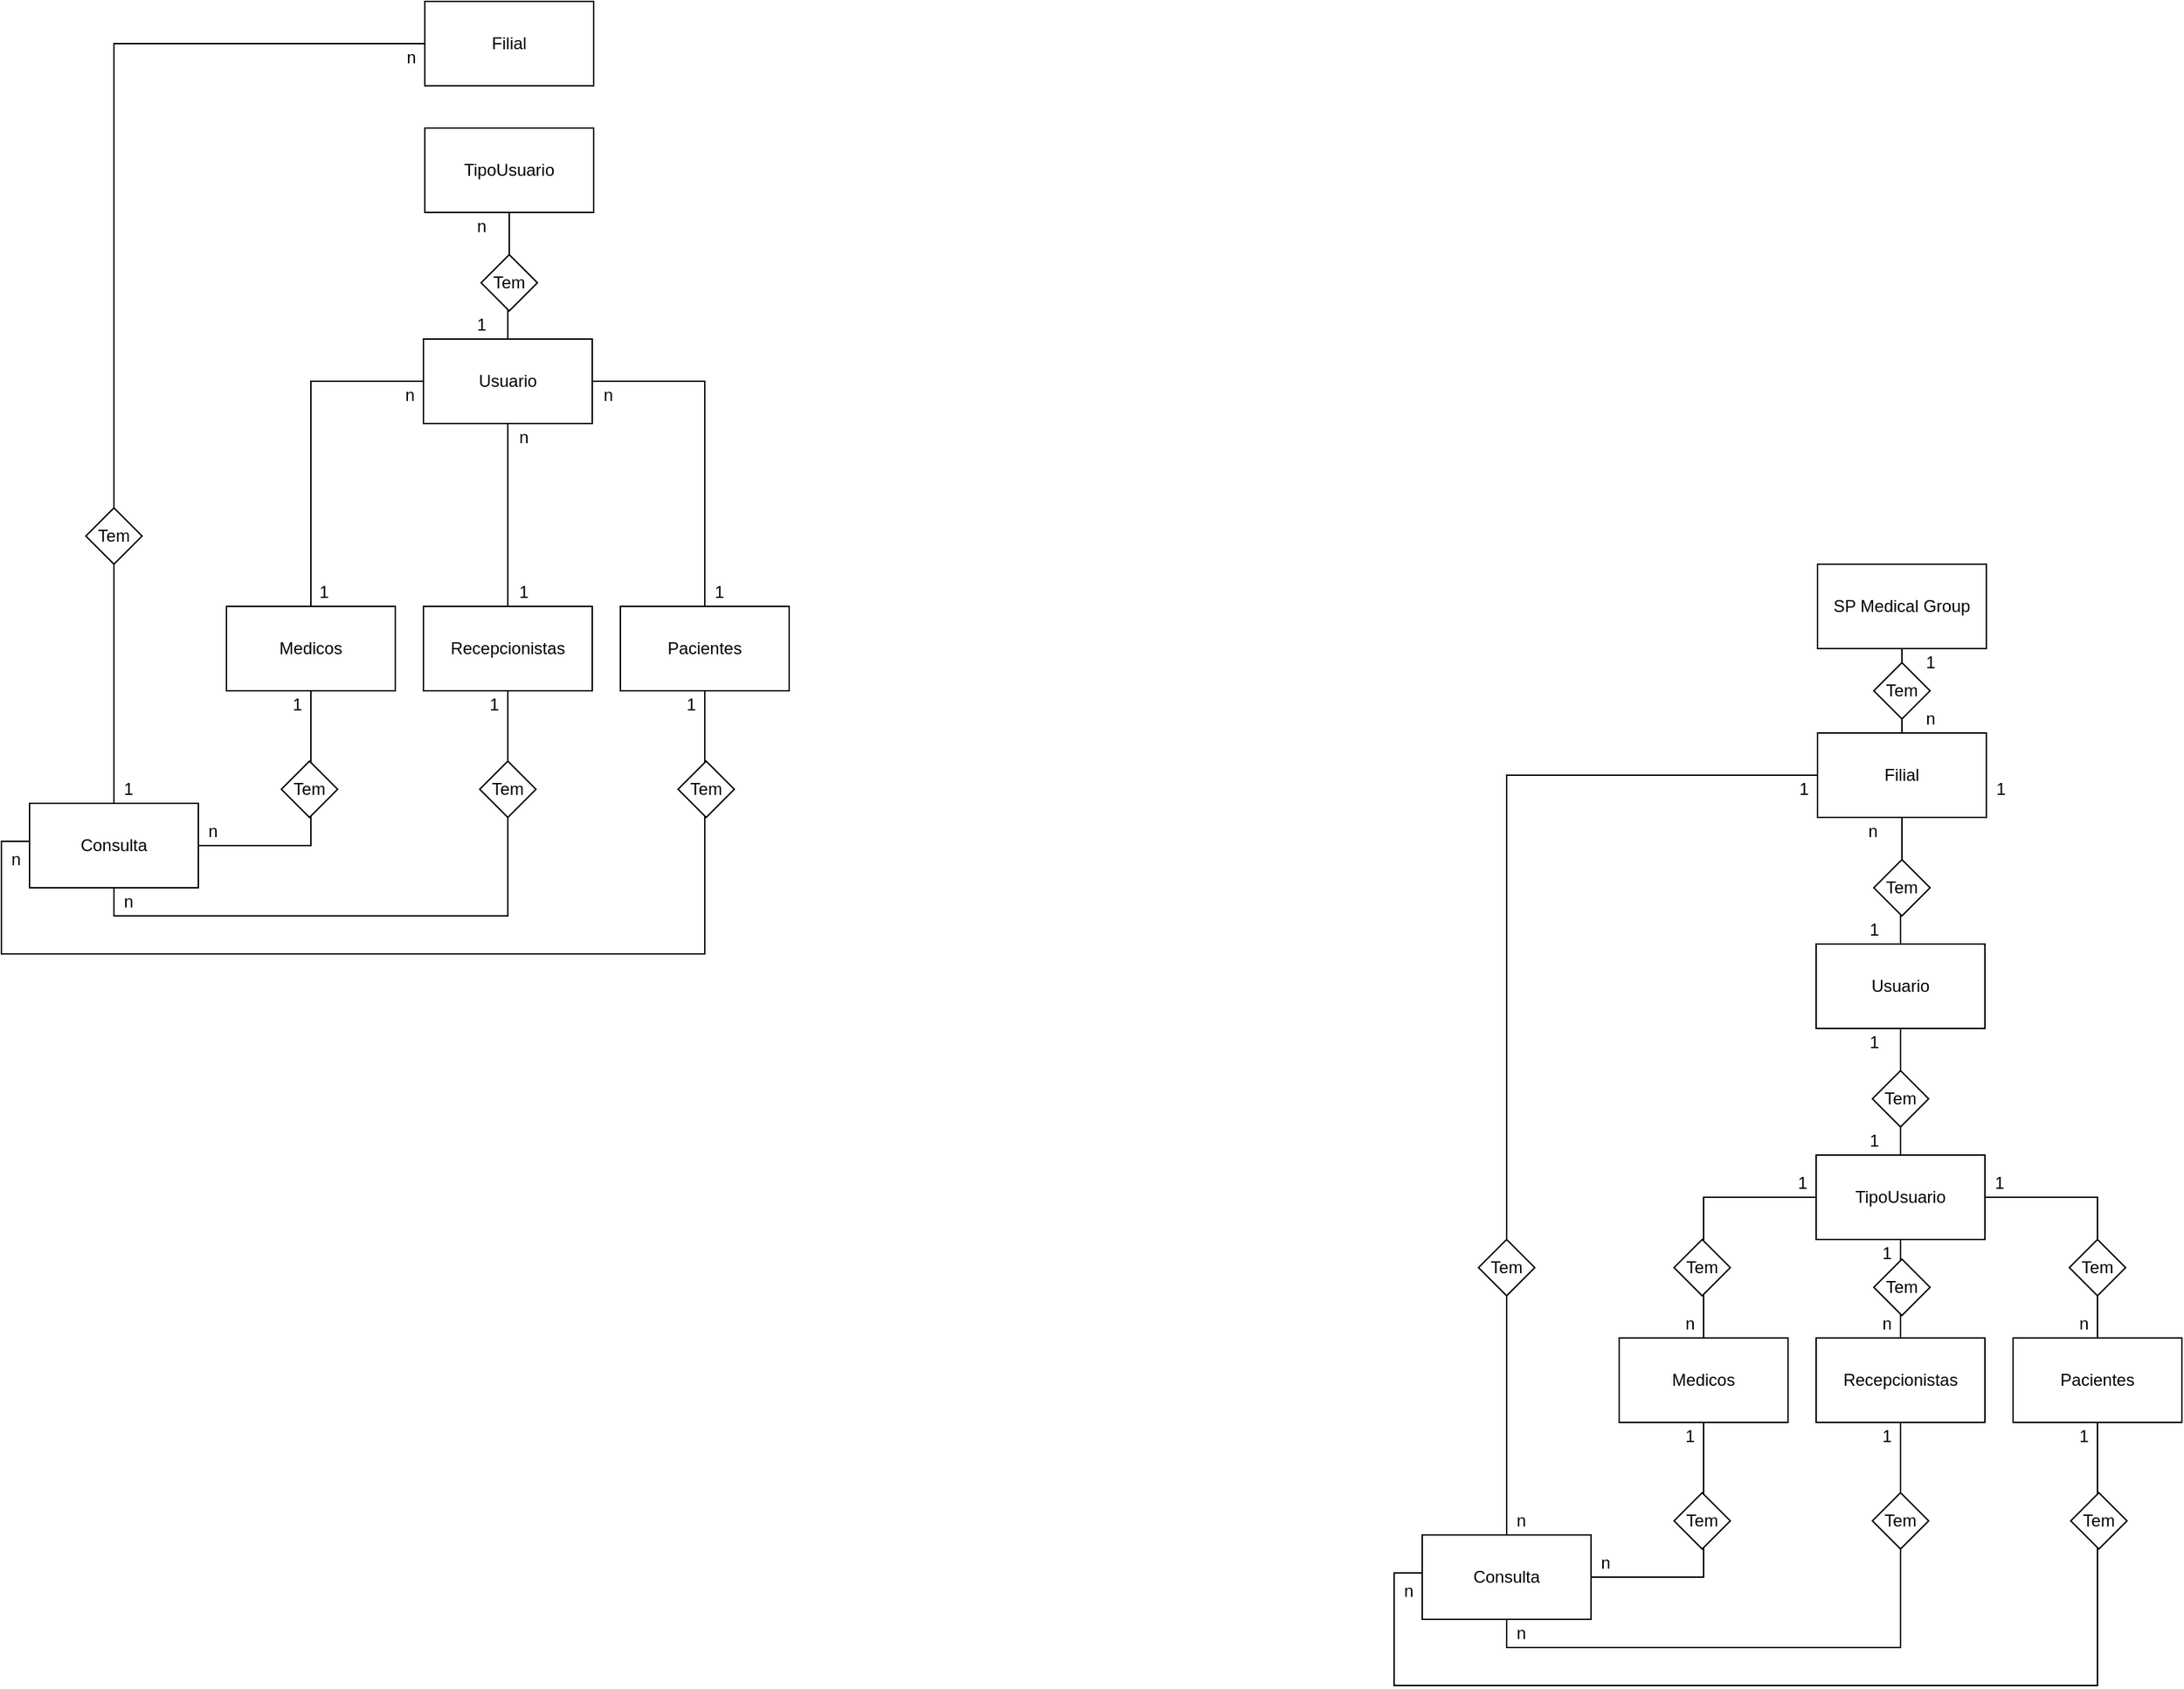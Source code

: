 <mxfile version="12.6.7" type="device"><diagram id="GS0zr1V3hAyss5tnAgma" name="Page-1"><mxGraphModel dx="1038" dy="499" grid="1" gridSize="10" guides="1" tooltips="1" connect="1" arrows="1" fold="1" page="1" pageScale="1" pageWidth="827" pageHeight="1169" math="0" shadow="0"><root><mxCell id="0"/><mxCell id="1" parent="0"/><mxCell id="MFD9GU1935oVp2OmHVqw-9" style="edgeStyle=orthogonalEdgeStyle;rounded=0;orthogonalLoop=1;jettySize=auto;html=1;entryX=0.5;entryY=0;entryDx=0;entryDy=0;endArrow=none;endFill=0;" parent="1" source="MFD9GU1935oVp2OmHVqw-35" target="MFD9GU1935oVp2OmHVqw-8" edge="1"><mxGeometry relative="1" as="geometry"/></mxCell><mxCell id="MFD9GU1935oVp2OmHVqw-2" value="Filial" style="rounded=0;whiteSpace=wrap;html=1;" parent="1" vertex="1"><mxGeometry x="361" y="160" width="120" height="60" as="geometry"/></mxCell><mxCell id="MFD9GU1935oVp2OmHVqw-83" style="edgeStyle=orthogonalEdgeStyle;rounded=0;orthogonalLoop=1;jettySize=auto;html=1;exitX=1;exitY=0.5;exitDx=0;exitDy=0;endArrow=none;endFill=0;" parent="1" source="MFD9GU1935oVp2OmHVqw-8" target="MFD9GU1935oVp2OmHVqw-14" edge="1"><mxGeometry relative="1" as="geometry"/></mxCell><mxCell id="MFD9GU1935oVp2OmHVqw-86" style="edgeStyle=orthogonalEdgeStyle;rounded=0;orthogonalLoop=1;jettySize=auto;html=1;endArrow=none;endFill=0;entryX=1.18;entryY=-0.21;entryDx=0;entryDy=0;entryPerimeter=0;" parent="1" source="MFD9GU1935oVp2OmHVqw-8" target="MFD9GU1935oVp2OmHVqw-69" edge="1"><mxGeometry relative="1" as="geometry"><mxPoint x="80" y="827" as="sourcePoint"/><mxPoint x="560" y="717" as="targetPoint"/><Array as="points"><mxPoint x="60" y="757"/><mxPoint x="60" y="837"/><mxPoint x="560" y="837"/><mxPoint x="560" y="646"/></Array></mxGeometry></mxCell><mxCell id="MFD9GU1935oVp2OmHVqw-8" value="Consulta" style="rounded=0;whiteSpace=wrap;html=1;" parent="1" vertex="1"><mxGeometry x="80" y="730" width="120" height="60" as="geometry"/></mxCell><mxCell id="MFD9GU1935oVp2OmHVqw-10" value="n" style="text;html=1;align=center;verticalAlign=middle;resizable=0;points=[];autosize=1;" parent="1" vertex="1"><mxGeometry x="341" y="190" width="20" height="20" as="geometry"/></mxCell><mxCell id="MFD9GU1935oVp2OmHVqw-11" value="1" style="text;html=1;align=center;verticalAlign=middle;resizable=0;points=[];autosize=1;" parent="1" vertex="1"><mxGeometry x="140" y="710" width="20" height="20" as="geometry"/></mxCell><mxCell id="VeIpyAIWYaXIdGcyeddg-8" style="edgeStyle=orthogonalEdgeStyle;rounded=0;orthogonalLoop=1;jettySize=auto;html=1;exitX=0.5;exitY=0;exitDx=0;exitDy=0;entryX=0;entryY=0.5;entryDx=0;entryDy=0;endArrow=none;endFill=0;" edge="1" parent="1" source="MFD9GU1935oVp2OmHVqw-14" target="MFD9GU1935oVp2OmHVqw-114"><mxGeometry relative="1" as="geometry"/></mxCell><mxCell id="MFD9GU1935oVp2OmHVqw-14" value="Medicos" style="rounded=0;whiteSpace=wrap;html=1;" parent="1" vertex="1"><mxGeometry x="220" y="590" width="120" height="60" as="geometry"/></mxCell><mxCell id="MFD9GU1935oVp2OmHVqw-16" value="1" style="text;html=1;align=center;verticalAlign=middle;resizable=0;points=[];autosize=1;" parent="1" vertex="1"><mxGeometry x="391" y="440" width="20" height="20" as="geometry"/></mxCell><mxCell id="MFD9GU1935oVp2OmHVqw-84" style="edgeStyle=orthogonalEdgeStyle;rounded=0;orthogonalLoop=1;jettySize=auto;html=1;exitX=0.5;exitY=1;exitDx=0;exitDy=0;entryX=0.5;entryY=1;entryDx=0;entryDy=0;endArrow=none;endFill=0;" parent="1" source="MFD9GU1935oVp2OmHVqw-19" target="MFD9GU1935oVp2OmHVqw-8" edge="1"><mxGeometry relative="1" as="geometry"/></mxCell><mxCell id="VeIpyAIWYaXIdGcyeddg-7" style="edgeStyle=orthogonalEdgeStyle;rounded=0;orthogonalLoop=1;jettySize=auto;html=1;exitX=0.5;exitY=0;exitDx=0;exitDy=0;entryX=0.5;entryY=1;entryDx=0;entryDy=0;endArrow=none;endFill=0;" edge="1" parent="1" source="MFD9GU1935oVp2OmHVqw-19" target="MFD9GU1935oVp2OmHVqw-114"><mxGeometry relative="1" as="geometry"/></mxCell><mxCell id="MFD9GU1935oVp2OmHVqw-19" value="Recepcionistas" style="rounded=0;whiteSpace=wrap;html=1;" parent="1" vertex="1"><mxGeometry x="360" y="590" width="120" height="60" as="geometry"/></mxCell><mxCell id="MFD9GU1935oVp2OmHVqw-22" value="Pacientes" style="rounded=0;whiteSpace=wrap;html=1;" parent="1" vertex="1"><mxGeometry x="500" y="590" width="120" height="60" as="geometry"/></mxCell><mxCell id="MFD9GU1935oVp2OmHVqw-35" value="Tem" style="rhombus;whiteSpace=wrap;html=1;" parent="1" vertex="1"><mxGeometry x="120" y="520" width="40" height="40" as="geometry"/></mxCell><mxCell id="MFD9GU1935oVp2OmHVqw-40" style="edgeStyle=orthogonalEdgeStyle;rounded=0;orthogonalLoop=1;jettySize=auto;html=1;entryX=0.5;entryY=0;entryDx=0;entryDy=0;endArrow=none;endFill=0;" parent="1" source="MFD9GU1935oVp2OmHVqw-2" target="MFD9GU1935oVp2OmHVqw-35" edge="1"><mxGeometry relative="1" as="geometry"><mxPoint x="360" y="390" as="sourcePoint"/><mxPoint x="140" y="660" as="targetPoint"/></mxGeometry></mxCell><mxCell id="MFD9GU1935oVp2OmHVqw-66" value="1" style="text;html=1;align=center;verticalAlign=middle;resizable=0;points=[];autosize=1;" parent="1" vertex="1"><mxGeometry x="260" y="650" width="20" height="20" as="geometry"/></mxCell><mxCell id="MFD9GU1935oVp2OmHVqw-67" value="1" style="text;html=1;align=center;verticalAlign=middle;resizable=0;points=[];autosize=1;" parent="1" vertex="1"><mxGeometry x="400" y="650" width="20" height="20" as="geometry"/></mxCell><mxCell id="MFD9GU1935oVp2OmHVqw-69" value="1" style="text;html=1;align=center;verticalAlign=middle;resizable=0;points=[];autosize=1;" parent="1" vertex="1"><mxGeometry x="540" y="650" width="20" height="20" as="geometry"/></mxCell><mxCell id="MFD9GU1935oVp2OmHVqw-70" value="n" style="text;html=1;align=center;verticalAlign=middle;resizable=0;points=[];autosize=1;" parent="1" vertex="1"><mxGeometry x="200" y="740" width="20" height="20" as="geometry"/></mxCell><mxCell id="MFD9GU1935oVp2OmHVqw-85" value="n" style="text;html=1;align=center;verticalAlign=middle;resizable=0;points=[];autosize=1;" parent="1" vertex="1"><mxGeometry x="140" y="790" width="20" height="20" as="geometry"/></mxCell><mxCell id="MFD9GU1935oVp2OmHVqw-87" value="Tem" style="rhombus;whiteSpace=wrap;html=1;" parent="1" vertex="1"><mxGeometry x="400" y="700" width="40" height="40" as="geometry"/></mxCell><mxCell id="MFD9GU1935oVp2OmHVqw-90" value="Tem" style="rhombus;whiteSpace=wrap;html=1;" parent="1" vertex="1"><mxGeometry x="541" y="700" width="40" height="40" as="geometry"/></mxCell><mxCell id="MFD9GU1935oVp2OmHVqw-91" value="Tem" style="rhombus;whiteSpace=wrap;html=1;" parent="1" vertex="1"><mxGeometry x="259" y="700" width="40" height="40" as="geometry"/></mxCell><mxCell id="MFD9GU1935oVp2OmHVqw-93" value="n" style="text;html=1;align=center;verticalAlign=middle;resizable=0;points=[];autosize=1;" parent="1" vertex="1"><mxGeometry x="60" y="760" width="20" height="20" as="geometry"/></mxCell><mxCell id="MFD9GU1935oVp2OmHVqw-96" value="TipoUsuario" style="rounded=0;whiteSpace=wrap;html=1;" parent="1" vertex="1"><mxGeometry x="361" y="250" width="120" height="60" as="geometry"/></mxCell><mxCell id="VeIpyAIWYaXIdGcyeddg-5" style="edgeStyle=orthogonalEdgeStyle;rounded=0;orthogonalLoop=1;jettySize=auto;html=1;exitX=0.5;exitY=0;exitDx=0;exitDy=0;entryX=0.5;entryY=1;entryDx=0;entryDy=0;endArrow=none;endFill=0;" edge="1" parent="1" source="MFD9GU1935oVp2OmHVqw-114" target="MFD9GU1935oVp2OmHVqw-96"><mxGeometry relative="1" as="geometry"/></mxCell><mxCell id="VeIpyAIWYaXIdGcyeddg-9" style="edgeStyle=orthogonalEdgeStyle;rounded=0;orthogonalLoop=1;jettySize=auto;html=1;exitX=1;exitY=0.5;exitDx=0;exitDy=0;endArrow=none;endFill=0;" edge="1" parent="1" source="MFD9GU1935oVp2OmHVqw-114" target="MFD9GU1935oVp2OmHVqw-22"><mxGeometry relative="1" as="geometry"/></mxCell><mxCell id="MFD9GU1935oVp2OmHVqw-114" value="Usuario" style="rounded=0;whiteSpace=wrap;html=1;" parent="1" vertex="1"><mxGeometry x="360" y="400" width="120" height="60" as="geometry"/></mxCell><mxCell id="MFD9GU1935oVp2OmHVqw-117" value="Tem" style="rhombus;whiteSpace=wrap;html=1;" parent="1" vertex="1"><mxGeometry x="401" y="340" width="40" height="40" as="geometry"/></mxCell><mxCell id="MFD9GU1935oVp2OmHVqw-118" value="n" style="text;html=1;align=center;verticalAlign=middle;resizable=0;points=[];autosize=1;" parent="1" vertex="1"><mxGeometry x="391" y="310" width="20" height="20" as="geometry"/></mxCell><mxCell id="MFD9GU1935oVp2OmHVqw-120" style="edgeStyle=orthogonalEdgeStyle;rounded=0;orthogonalLoop=1;jettySize=auto;html=1;entryX=0.5;entryY=0;entryDx=0;entryDy=0;endArrow=none;endFill=0;" parent="1" source="MFD9GU1935oVp2OmHVqw-142" target="MFD9GU1935oVp2OmHVqw-129" edge="1"><mxGeometry relative="1" as="geometry"/></mxCell><mxCell id="MFD9GU1935oVp2OmHVqw-121" style="edgeStyle=orthogonalEdgeStyle;rounded=0;orthogonalLoop=1;jettySize=auto;html=1;exitX=0.5;exitY=1;exitDx=0;exitDy=0;entryX=0.5;entryY=0;entryDx=0;entryDy=0;endArrow=none;endFill=0;" parent="1" source="MFD9GU1935oVp2OmHVqw-122" target="MFD9GU1935oVp2OmHVqw-167" edge="1"><mxGeometry relative="1" as="geometry"/></mxCell><mxCell id="MFD9GU1935oVp2OmHVqw-122" value="Filial" style="rounded=0;whiteSpace=wrap;html=1;" parent="1" vertex="1"><mxGeometry x="1351" y="680" width="120" height="60" as="geometry"/></mxCell><mxCell id="MFD9GU1935oVp2OmHVqw-123" style="edgeStyle=orthogonalEdgeStyle;rounded=0;orthogonalLoop=1;jettySize=auto;html=1;exitX=0.5;exitY=1;exitDx=0;exitDy=0;entryX=0.5;entryY=0;entryDx=0;entryDy=0;endArrow=none;endFill=0;" parent="1" source="MFD9GU1935oVp2OmHVqw-140" target="MFD9GU1935oVp2OmHVqw-122" edge="1"><mxGeometry relative="1" as="geometry"/></mxCell><mxCell id="MFD9GU1935oVp2OmHVqw-124" value="SP Medical Group" style="rounded=0;whiteSpace=wrap;html=1;" parent="1" vertex="1"><mxGeometry x="1351" y="560" width="120" height="60" as="geometry"/></mxCell><mxCell id="MFD9GU1935oVp2OmHVqw-125" value="1" style="text;html=1;align=center;verticalAlign=middle;resizable=0;points=[];autosize=1;" parent="1" vertex="1"><mxGeometry x="1421" y="620" width="20" height="20" as="geometry"/></mxCell><mxCell id="MFD9GU1935oVp2OmHVqw-126" value="n" style="text;html=1;align=center;verticalAlign=middle;resizable=0;points=[];autosize=1;" parent="1" vertex="1"><mxGeometry x="1421" y="660" width="20" height="20" as="geometry"/></mxCell><mxCell id="MFD9GU1935oVp2OmHVqw-127" style="edgeStyle=orthogonalEdgeStyle;rounded=0;orthogonalLoop=1;jettySize=auto;html=1;exitX=1;exitY=0.5;exitDx=0;exitDy=0;endArrow=none;endFill=0;" parent="1" source="MFD9GU1935oVp2OmHVqw-129" target="MFD9GU1935oVp2OmHVqw-132" edge="1"><mxGeometry relative="1" as="geometry"/></mxCell><mxCell id="MFD9GU1935oVp2OmHVqw-128" style="edgeStyle=orthogonalEdgeStyle;rounded=0;orthogonalLoop=1;jettySize=auto;html=1;endArrow=none;endFill=0;entryX=1.18;entryY=-0.21;entryDx=0;entryDy=0;entryPerimeter=0;" parent="1" source="MFD9GU1935oVp2OmHVqw-129" target="MFD9GU1935oVp2OmHVqw-146" edge="1"><mxGeometry relative="1" as="geometry"><mxPoint x="1070" y="1347" as="sourcePoint"/><mxPoint x="1550" y="1237" as="targetPoint"/><Array as="points"><mxPoint x="1050" y="1277"/><mxPoint x="1050" y="1357"/><mxPoint x="1550" y="1357"/><mxPoint x="1550" y="1166"/></Array></mxGeometry></mxCell><mxCell id="MFD9GU1935oVp2OmHVqw-129" value="Consulta" style="rounded=0;whiteSpace=wrap;html=1;" parent="1" vertex="1"><mxGeometry x="1070" y="1250" width="120" height="60" as="geometry"/></mxCell><mxCell id="MFD9GU1935oVp2OmHVqw-130" value="1" style="text;html=1;align=center;verticalAlign=middle;resizable=0;points=[];autosize=1;" parent="1" vertex="1"><mxGeometry x="1331" y="710" width="20" height="20" as="geometry"/></mxCell><mxCell id="MFD9GU1935oVp2OmHVqw-131" value="n" style="text;html=1;align=center;verticalAlign=middle;resizable=0;points=[];autosize=1;" parent="1" vertex="1"><mxGeometry x="1130" y="1230" width="20" height="20" as="geometry"/></mxCell><mxCell id="MFD9GU1935oVp2OmHVqw-132" value="Medicos" style="rounded=0;whiteSpace=wrap;html=1;" parent="1" vertex="1"><mxGeometry x="1210" y="1110" width="120" height="60" as="geometry"/></mxCell><mxCell id="MFD9GU1935oVp2OmHVqw-133" value="1" style="text;html=1;align=center;verticalAlign=middle;resizable=0;points=[];autosize=1;" parent="1" vertex="1"><mxGeometry x="1381" y="960" width="20" height="20" as="geometry"/></mxCell><mxCell id="MFD9GU1935oVp2OmHVqw-134" value="n" style="text;html=1;align=center;verticalAlign=middle;resizable=0;points=[];autosize=1;" parent="1" vertex="1"><mxGeometry x="1250" y="1090" width="20" height="20" as="geometry"/></mxCell><mxCell id="MFD9GU1935oVp2OmHVqw-135" style="edgeStyle=orthogonalEdgeStyle;rounded=0;orthogonalLoop=1;jettySize=auto;html=1;exitX=0.5;exitY=1;exitDx=0;exitDy=0;entryX=0.5;entryY=1;entryDx=0;entryDy=0;endArrow=none;endFill=0;" parent="1" source="MFD9GU1935oVp2OmHVqw-136" target="MFD9GU1935oVp2OmHVqw-129" edge="1"><mxGeometry relative="1" as="geometry"/></mxCell><mxCell id="MFD9GU1935oVp2OmHVqw-136" value="Recepcionistas" style="rounded=0;whiteSpace=wrap;html=1;" parent="1" vertex="1"><mxGeometry x="1350" y="1110" width="120" height="60" as="geometry"/></mxCell><mxCell id="MFD9GU1935oVp2OmHVqw-137" value="n" style="text;html=1;align=center;verticalAlign=middle;resizable=0;points=[];autosize=1;" parent="1" vertex="1"><mxGeometry x="1390" y="1090" width="20" height="20" as="geometry"/></mxCell><mxCell id="MFD9GU1935oVp2OmHVqw-138" value="Pacientes" style="rounded=0;whiteSpace=wrap;html=1;" parent="1" vertex="1"><mxGeometry x="1490" y="1110" width="120" height="60" as="geometry"/></mxCell><mxCell id="MFD9GU1935oVp2OmHVqw-139" value="n" style="text;html=1;align=center;verticalAlign=middle;resizable=0;points=[];autosize=1;" parent="1" vertex="1"><mxGeometry x="1530" y="1090" width="20" height="20" as="geometry"/></mxCell><mxCell id="MFD9GU1935oVp2OmHVqw-140" value="Tem" style="rhombus;whiteSpace=wrap;html=1;" parent="1" vertex="1"><mxGeometry x="1391" y="630" width="40" height="40" as="geometry"/></mxCell><mxCell id="MFD9GU1935oVp2OmHVqw-141" style="edgeStyle=orthogonalEdgeStyle;rounded=0;orthogonalLoop=1;jettySize=auto;html=1;exitX=0.5;exitY=1;exitDx=0;exitDy=0;entryX=0.5;entryY=0;entryDx=0;entryDy=0;endArrow=none;endFill=0;" parent="1" source="MFD9GU1935oVp2OmHVqw-124" target="MFD9GU1935oVp2OmHVqw-140" edge="1"><mxGeometry relative="1" as="geometry"><mxPoint x="1411" y="630" as="sourcePoint"/><mxPoint x="1411" y="680" as="targetPoint"/></mxGeometry></mxCell><mxCell id="MFD9GU1935oVp2OmHVqw-142" value="Tem" style="rhombus;whiteSpace=wrap;html=1;" parent="1" vertex="1"><mxGeometry x="1110" y="1040" width="40" height="40" as="geometry"/></mxCell><mxCell id="MFD9GU1935oVp2OmHVqw-143" style="edgeStyle=orthogonalEdgeStyle;rounded=0;orthogonalLoop=1;jettySize=auto;html=1;entryX=0.5;entryY=0;entryDx=0;entryDy=0;endArrow=none;endFill=0;" parent="1" source="MFD9GU1935oVp2OmHVqw-122" target="MFD9GU1935oVp2OmHVqw-142" edge="1"><mxGeometry relative="1" as="geometry"><mxPoint x="1350" y="910" as="sourcePoint"/><mxPoint x="1130" y="1180" as="targetPoint"/></mxGeometry></mxCell><mxCell id="MFD9GU1935oVp2OmHVqw-144" value="1" style="text;html=1;align=center;verticalAlign=middle;resizable=0;points=[];autosize=1;" parent="1" vertex="1"><mxGeometry x="1250" y="1170" width="20" height="20" as="geometry"/></mxCell><mxCell id="MFD9GU1935oVp2OmHVqw-145" value="1" style="text;html=1;align=center;verticalAlign=middle;resizable=0;points=[];autosize=1;" parent="1" vertex="1"><mxGeometry x="1390" y="1170" width="20" height="20" as="geometry"/></mxCell><mxCell id="MFD9GU1935oVp2OmHVqw-146" value="1" style="text;html=1;align=center;verticalAlign=middle;resizable=0;points=[];autosize=1;" parent="1" vertex="1"><mxGeometry x="1530" y="1170" width="20" height="20" as="geometry"/></mxCell><mxCell id="MFD9GU1935oVp2OmHVqw-147" value="n" style="text;html=1;align=center;verticalAlign=middle;resizable=0;points=[];autosize=1;" parent="1" vertex="1"><mxGeometry x="1190" y="1260" width="20" height="20" as="geometry"/></mxCell><mxCell id="MFD9GU1935oVp2OmHVqw-148" value="n" style="text;html=1;align=center;verticalAlign=middle;resizable=0;points=[];autosize=1;" parent="1" vertex="1"><mxGeometry x="1130" y="1310" width="20" height="20" as="geometry"/></mxCell><mxCell id="MFD9GU1935oVp2OmHVqw-149" value="Tem" style="rhombus;whiteSpace=wrap;html=1;" parent="1" vertex="1"><mxGeometry x="1390" y="1220" width="40" height="40" as="geometry"/></mxCell><mxCell id="MFD9GU1935oVp2OmHVqw-150" value="Tem" style="rhombus;whiteSpace=wrap;html=1;" parent="1" vertex="1"><mxGeometry x="1531" y="1220" width="40" height="40" as="geometry"/></mxCell><mxCell id="MFD9GU1935oVp2OmHVqw-151" value="Tem" style="rhombus;whiteSpace=wrap;html=1;" parent="1" vertex="1"><mxGeometry x="1249" y="1220" width="40" height="40" as="geometry"/></mxCell><mxCell id="MFD9GU1935oVp2OmHVqw-152" value="1" style="text;html=1;align=center;verticalAlign=middle;resizable=0;points=[];autosize=1;" parent="1" vertex="1"><mxGeometry x="1471" y="710" width="20" height="20" as="geometry"/></mxCell><mxCell id="MFD9GU1935oVp2OmHVqw-153" value="n" style="text;html=1;align=center;verticalAlign=middle;resizable=0;points=[];autosize=1;" parent="1" vertex="1"><mxGeometry x="1050" y="1280" width="20" height="20" as="geometry"/></mxCell><mxCell id="MFD9GU1935oVp2OmHVqw-154" style="edgeStyle=orthogonalEdgeStyle;rounded=0;orthogonalLoop=1;jettySize=auto;html=1;exitX=0;exitY=0.5;exitDx=0;exitDy=0;endArrow=none;endFill=0;" parent="1" source="MFD9GU1935oVp2OmHVqw-157" target="MFD9GU1935oVp2OmHVqw-132" edge="1"><mxGeometry relative="1" as="geometry"/></mxCell><mxCell id="MFD9GU1935oVp2OmHVqw-155" style="edgeStyle=orthogonalEdgeStyle;rounded=0;orthogonalLoop=1;jettySize=auto;html=1;exitX=1;exitY=0.5;exitDx=0;exitDy=0;endArrow=none;endFill=0;" parent="1" source="MFD9GU1935oVp2OmHVqw-157" target="MFD9GU1935oVp2OmHVqw-138" edge="1"><mxGeometry relative="1" as="geometry"/></mxCell><mxCell id="MFD9GU1935oVp2OmHVqw-156" style="edgeStyle=orthogonalEdgeStyle;rounded=0;orthogonalLoop=1;jettySize=auto;html=1;exitX=0.5;exitY=1;exitDx=0;exitDy=0;endArrow=none;endFill=0;" parent="1" source="MFD9GU1935oVp2OmHVqw-157" target="MFD9GU1935oVp2OmHVqw-136" edge="1"><mxGeometry relative="1" as="geometry"/></mxCell><mxCell id="MFD9GU1935oVp2OmHVqw-157" value="TipoUsuario" style="rounded=0;whiteSpace=wrap;html=1;" parent="1" vertex="1"><mxGeometry x="1350" y="980" width="120" height="60" as="geometry"/></mxCell><mxCell id="MFD9GU1935oVp2OmHVqw-158" value="1" style="text;html=1;align=center;verticalAlign=middle;resizable=0;points=[];autosize=1;" parent="1" vertex="1"><mxGeometry x="1330" y="990" width="20" height="20" as="geometry"/></mxCell><mxCell id="MFD9GU1935oVp2OmHVqw-159" value="1" style="text;html=1;align=center;verticalAlign=middle;resizable=0;points=[];autosize=1;" parent="1" vertex="1"><mxGeometry x="1390" y="1040" width="20" height="20" as="geometry"/></mxCell><mxCell id="MFD9GU1935oVp2OmHVqw-160" value="1" style="text;html=1;align=center;verticalAlign=middle;resizable=0;points=[];autosize=1;" parent="1" vertex="1"><mxGeometry x="1470" y="990" width="20" height="20" as="geometry"/></mxCell><mxCell id="MFD9GU1935oVp2OmHVqw-161" value="n" style="text;html=1;align=center;verticalAlign=middle;resizable=0;points=[];autosize=1;" parent="1" vertex="1"><mxGeometry x="1380" y="740" width="20" height="20" as="geometry"/></mxCell><mxCell id="MFD9GU1935oVp2OmHVqw-162" value="Tem" style="rhombus;whiteSpace=wrap;html=1;" parent="1" vertex="1"><mxGeometry x="1391" y="770" width="40" height="40" as="geometry"/></mxCell><mxCell id="MFD9GU1935oVp2OmHVqw-163" value="Tem" style="rhombus;whiteSpace=wrap;html=1;" parent="1" vertex="1"><mxGeometry x="1249" y="1040" width="40" height="40" as="geometry"/></mxCell><mxCell id="MFD9GU1935oVp2OmHVqw-164" value="Tem" style="rhombus;whiteSpace=wrap;html=1;" parent="1" vertex="1"><mxGeometry x="1530" y="1040" width="40" height="40" as="geometry"/></mxCell><mxCell id="MFD9GU1935oVp2OmHVqw-165" value="Tem" style="rhombus;whiteSpace=wrap;html=1;" parent="1" vertex="1"><mxGeometry x="1391" y="1054" width="40" height="40" as="geometry"/></mxCell><mxCell id="MFD9GU1935oVp2OmHVqw-166" style="edgeStyle=orthogonalEdgeStyle;rounded=0;orthogonalLoop=1;jettySize=auto;html=1;exitX=0.5;exitY=1;exitDx=0;exitDy=0;entryX=0.5;entryY=0;entryDx=0;entryDy=0;endArrow=none;endFill=0;" parent="1" source="MFD9GU1935oVp2OmHVqw-167" target="MFD9GU1935oVp2OmHVqw-157" edge="1"><mxGeometry relative="1" as="geometry"/></mxCell><mxCell id="MFD9GU1935oVp2OmHVqw-167" value="Usuario" style="rounded=0;whiteSpace=wrap;html=1;" parent="1" vertex="1"><mxGeometry x="1350" y="830" width="120" height="60" as="geometry"/></mxCell><mxCell id="MFD9GU1935oVp2OmHVqw-168" value="Tem" style="rhombus;whiteSpace=wrap;html=1;" parent="1" vertex="1"><mxGeometry x="1390" y="920" width="40" height="40" as="geometry"/></mxCell><mxCell id="MFD9GU1935oVp2OmHVqw-169" value="1" style="text;html=1;align=center;verticalAlign=middle;resizable=0;points=[];autosize=1;" parent="1" vertex="1"><mxGeometry x="1381" y="890" width="20" height="20" as="geometry"/></mxCell><mxCell id="MFD9GU1935oVp2OmHVqw-170" value="1" style="text;html=1;align=center;verticalAlign=middle;resizable=0;points=[];autosize=1;" parent="1" vertex="1"><mxGeometry x="1381" y="810" width="20" height="20" as="geometry"/></mxCell><mxCell id="VeIpyAIWYaXIdGcyeddg-6" value="1" style="text;html=1;align=center;verticalAlign=middle;resizable=0;points=[];autosize=1;" vertex="1" parent="1"><mxGeometry x="391" y="380" width="20" height="20" as="geometry"/></mxCell><mxCell id="VeIpyAIWYaXIdGcyeddg-10" value="n" style="text;html=1;align=center;verticalAlign=middle;resizable=0;points=[];autosize=1;" vertex="1" parent="1"><mxGeometry x="340" y="430" width="20" height="20" as="geometry"/></mxCell><mxCell id="VeIpyAIWYaXIdGcyeddg-11" value="1" style="text;html=1;align=center;verticalAlign=middle;resizable=0;points=[];autosize=1;" vertex="1" parent="1"><mxGeometry x="279" y="570" width="20" height="20" as="geometry"/></mxCell><mxCell id="VeIpyAIWYaXIdGcyeddg-12" value="1" style="text;html=1;align=center;verticalAlign=middle;resizable=0;points=[];autosize=1;" vertex="1" parent="1"><mxGeometry x="421" y="570" width="20" height="20" as="geometry"/></mxCell><mxCell id="VeIpyAIWYaXIdGcyeddg-13" value="n" style="text;html=1;align=center;verticalAlign=middle;resizable=0;points=[];autosize=1;" vertex="1" parent="1"><mxGeometry x="481" y="430" width="20" height="20" as="geometry"/></mxCell><mxCell id="VeIpyAIWYaXIdGcyeddg-14" value="n" style="text;html=1;align=center;verticalAlign=middle;resizable=0;points=[];autosize=1;" vertex="1" parent="1"><mxGeometry x="421" y="460" width="20" height="20" as="geometry"/></mxCell><mxCell id="VeIpyAIWYaXIdGcyeddg-15" value="1" style="text;html=1;align=center;verticalAlign=middle;resizable=0;points=[];autosize=1;" vertex="1" parent="1"><mxGeometry x="560" y="570" width="20" height="20" as="geometry"/></mxCell></root></mxGraphModel></diagram></mxfile>